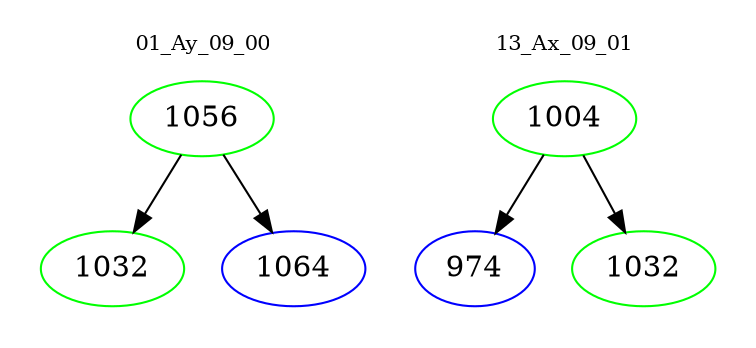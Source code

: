 digraph{
subgraph cluster_0 {
color = white
label = "01_Ay_09_00";
fontsize=10;
T0_1056 [label="1056", color="green"]
T0_1056 -> T0_1032 [color="black"]
T0_1032 [label="1032", color="green"]
T0_1056 -> T0_1064 [color="black"]
T0_1064 [label="1064", color="blue"]
}
subgraph cluster_1 {
color = white
label = "13_Ax_09_01";
fontsize=10;
T1_1004 [label="1004", color="green"]
T1_1004 -> T1_974 [color="black"]
T1_974 [label="974", color="blue"]
T1_1004 -> T1_1032 [color="black"]
T1_1032 [label="1032", color="green"]
}
}

